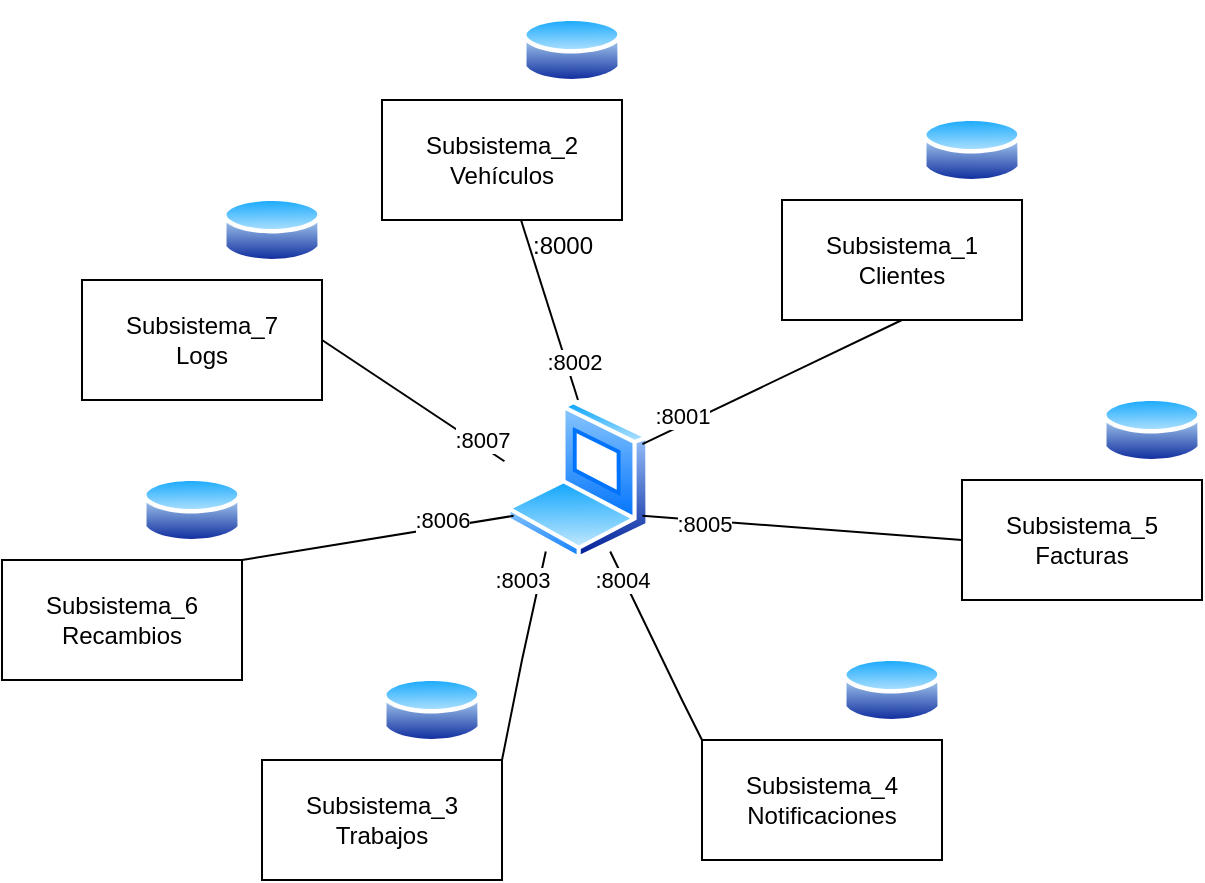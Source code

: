 <mxfile version="21.3.2" type="device">
  <diagram name="Página-1" id="7WiEaqqgsxEvsUy3xASZ">
    <mxGraphModel dx="1050" dy="549" grid="1" gridSize="10" guides="1" tooltips="1" connect="1" arrows="1" fold="1" page="1" pageScale="1" pageWidth="827" pageHeight="1169" math="0" shadow="0">
      <root>
        <mxCell id="0" />
        <mxCell id="1" parent="0" />
        <mxCell id="1OvbucusAU_AAqIyTiCt-16" value="" style="group" vertex="1" connectable="0" parent="1">
          <mxGeometry x="130" y="130" width="120" height="110" as="geometry" />
        </mxCell>
        <mxCell id="1OvbucusAU_AAqIyTiCt-8" value="Subsistema_7&lt;br&gt;Logs" style="rounded=0;whiteSpace=wrap;html=1;" vertex="1" parent="1OvbucusAU_AAqIyTiCt-16">
          <mxGeometry y="50" width="120" height="60" as="geometry" />
        </mxCell>
        <mxCell id="1OvbucusAU_AAqIyTiCt-9" value="" style="shape=image;html=1;verticalAlign=top;verticalLabelPosition=bottom;labelBackgroundColor=#ffffff;imageAspect=0;aspect=fixed;image=https://cdn1.iconfinder.com/data/icons/unicons-line-vol-3/24/docker-128.png" vertex="1" parent="1OvbucusAU_AAqIyTiCt-16">
          <mxGeometry width="50" height="50" as="geometry" />
        </mxCell>
        <mxCell id="1OvbucusAU_AAqIyTiCt-33" value="" style="image;aspect=fixed;perimeter=ellipsePerimeter;html=1;align=center;shadow=0;dashed=0;spacingTop=3;image=img/lib/active_directory/database.svg;" vertex="1" parent="1OvbucusAU_AAqIyTiCt-16">
          <mxGeometry x="70" y="6.5" width="50" height="37" as="geometry" />
        </mxCell>
        <mxCell id="1OvbucusAU_AAqIyTiCt-17" value="" style="group" vertex="1" connectable="0" parent="1">
          <mxGeometry x="90" y="270" width="120" height="110" as="geometry" />
        </mxCell>
        <mxCell id="1OvbucusAU_AAqIyTiCt-7" value="Subsistema_6&lt;br&gt;Recambios" style="rounded=0;whiteSpace=wrap;html=1;" vertex="1" parent="1OvbucusAU_AAqIyTiCt-17">
          <mxGeometry y="50" width="120" height="60" as="geometry" />
        </mxCell>
        <mxCell id="1OvbucusAU_AAqIyTiCt-10" value="" style="shape=image;html=1;verticalAlign=top;verticalLabelPosition=bottom;labelBackgroundColor=#ffffff;imageAspect=0;aspect=fixed;image=https://cdn1.iconfinder.com/data/icons/unicons-line-vol-3/24/docker-128.png" vertex="1" parent="1OvbucusAU_AAqIyTiCt-17">
          <mxGeometry width="50" height="50" as="geometry" />
        </mxCell>
        <mxCell id="1OvbucusAU_AAqIyTiCt-32" value="" style="image;aspect=fixed;perimeter=ellipsePerimeter;html=1;align=center;shadow=0;dashed=0;spacingTop=3;image=img/lib/active_directory/database.svg;" vertex="1" parent="1OvbucusAU_AAqIyTiCt-17">
          <mxGeometry x="70" y="6.5" width="50" height="37" as="geometry" />
        </mxCell>
        <mxCell id="1OvbucusAU_AAqIyTiCt-18" value="" style="group" vertex="1" connectable="0" parent="1">
          <mxGeometry x="220" y="370" width="120" height="110" as="geometry" />
        </mxCell>
        <mxCell id="1OvbucusAU_AAqIyTiCt-4" value="Subsistema_3&lt;br&gt;Trabajos" style="rounded=0;whiteSpace=wrap;html=1;" vertex="1" parent="1OvbucusAU_AAqIyTiCt-18">
          <mxGeometry y="50" width="120" height="60" as="geometry" />
        </mxCell>
        <mxCell id="1OvbucusAU_AAqIyTiCt-12" value="" style="shape=image;html=1;verticalAlign=top;verticalLabelPosition=bottom;labelBackgroundColor=#ffffff;imageAspect=0;aspect=fixed;image=https://cdn1.iconfinder.com/data/icons/unicons-line-vol-3/24/docker-128.png" vertex="1" parent="1OvbucusAU_AAqIyTiCt-18">
          <mxGeometry width="50" height="50" as="geometry" />
        </mxCell>
        <mxCell id="1OvbucusAU_AAqIyTiCt-30" value="" style="image;aspect=fixed;perimeter=ellipsePerimeter;html=1;align=center;shadow=0;dashed=0;spacingTop=3;image=img/lib/active_directory/database.svg;" vertex="1" parent="1OvbucusAU_AAqIyTiCt-18">
          <mxGeometry x="60" y="6.5" width="50" height="37" as="geometry" />
        </mxCell>
        <mxCell id="1OvbucusAU_AAqIyTiCt-19" value="" style="group" vertex="1" connectable="0" parent="1">
          <mxGeometry x="440" y="360" width="120" height="110" as="geometry" />
        </mxCell>
        <mxCell id="1OvbucusAU_AAqIyTiCt-5" value="Subsistema_4&lt;br&gt;Notificaciones" style="rounded=0;whiteSpace=wrap;html=1;" vertex="1" parent="1OvbucusAU_AAqIyTiCt-19">
          <mxGeometry y="50" width="120" height="60" as="geometry" />
        </mxCell>
        <mxCell id="1OvbucusAU_AAqIyTiCt-11" value="" style="shape=image;html=1;verticalAlign=top;verticalLabelPosition=bottom;labelBackgroundColor=#ffffff;imageAspect=0;aspect=fixed;image=https://cdn1.iconfinder.com/data/icons/unicons-line-vol-3/24/docker-128.png" vertex="1" parent="1OvbucusAU_AAqIyTiCt-19">
          <mxGeometry width="50" height="50" as="geometry" />
        </mxCell>
        <mxCell id="1OvbucusAU_AAqIyTiCt-31" value="" style="image;aspect=fixed;perimeter=ellipsePerimeter;html=1;align=center;shadow=0;dashed=0;spacingTop=3;image=img/lib/active_directory/database.svg;" vertex="1" parent="1OvbucusAU_AAqIyTiCt-19">
          <mxGeometry x="70" y="6.5" width="50" height="37" as="geometry" />
        </mxCell>
        <mxCell id="1OvbucusAU_AAqIyTiCt-20" value="" style="group" vertex="1" connectable="0" parent="1">
          <mxGeometry x="570" y="230" width="120" height="110" as="geometry" />
        </mxCell>
        <mxCell id="1OvbucusAU_AAqIyTiCt-6" value="Subsistema_5&lt;br&gt;Facturas" style="rounded=0;whiteSpace=wrap;html=1;" vertex="1" parent="1OvbucusAU_AAqIyTiCt-20">
          <mxGeometry y="50" width="120" height="60" as="geometry" />
        </mxCell>
        <mxCell id="1OvbucusAU_AAqIyTiCt-13" value="" style="shape=image;html=1;verticalAlign=top;verticalLabelPosition=bottom;labelBackgroundColor=#ffffff;imageAspect=0;aspect=fixed;image=https://cdn1.iconfinder.com/data/icons/unicons-line-vol-3/24/docker-128.png" vertex="1" parent="1OvbucusAU_AAqIyTiCt-20">
          <mxGeometry width="50" height="50" as="geometry" />
        </mxCell>
        <mxCell id="1OvbucusAU_AAqIyTiCt-28" value="" style="image;aspect=fixed;perimeter=ellipsePerimeter;html=1;align=center;shadow=0;dashed=0;spacingTop=3;image=img/lib/active_directory/database.svg;" vertex="1" parent="1OvbucusAU_AAqIyTiCt-20">
          <mxGeometry x="70" y="6.5" width="50" height="37" as="geometry" />
        </mxCell>
        <mxCell id="1OvbucusAU_AAqIyTiCt-21" value="" style="group" vertex="1" connectable="0" parent="1">
          <mxGeometry x="480" y="90" width="120" height="110" as="geometry" />
        </mxCell>
        <mxCell id="1OvbucusAU_AAqIyTiCt-3" value="Subsistema_1&lt;br&gt;Clientes" style="rounded=0;whiteSpace=wrap;html=1;" vertex="1" parent="1OvbucusAU_AAqIyTiCt-21">
          <mxGeometry y="50" width="120" height="60" as="geometry" />
        </mxCell>
        <mxCell id="1OvbucusAU_AAqIyTiCt-15" value="" style="shape=image;html=1;verticalAlign=top;verticalLabelPosition=bottom;labelBackgroundColor=#ffffff;imageAspect=0;aspect=fixed;image=https://cdn1.iconfinder.com/data/icons/unicons-line-vol-3/24/docker-128.png" vertex="1" parent="1OvbucusAU_AAqIyTiCt-21">
          <mxGeometry width="50" height="50" as="geometry" />
        </mxCell>
        <mxCell id="1OvbucusAU_AAqIyTiCt-29" value="" style="image;aspect=fixed;perimeter=ellipsePerimeter;html=1;align=center;shadow=0;dashed=0;spacingTop=3;image=img/lib/active_directory/database.svg;" vertex="1" parent="1OvbucusAU_AAqIyTiCt-21">
          <mxGeometry x="70" y="6.5" width="50" height="37" as="geometry" />
        </mxCell>
        <mxCell id="1OvbucusAU_AAqIyTiCt-22" value="" style="group" vertex="1" connectable="0" parent="1">
          <mxGeometry x="280" y="40" width="120" height="110" as="geometry" />
        </mxCell>
        <mxCell id="1OvbucusAU_AAqIyTiCt-1" value="Subsistema_2&lt;br&gt;Vehículos" style="rounded=0;whiteSpace=wrap;html=1;" vertex="1" parent="1OvbucusAU_AAqIyTiCt-22">
          <mxGeometry y="50" width="120" height="60" as="geometry" />
        </mxCell>
        <mxCell id="1OvbucusAU_AAqIyTiCt-14" value="" style="shape=image;html=1;verticalAlign=top;verticalLabelPosition=bottom;labelBackgroundColor=#ffffff;imageAspect=0;aspect=fixed;image=https://cdn1.iconfinder.com/data/icons/unicons-line-vol-3/24/docker-128.png" vertex="1" parent="1OvbucusAU_AAqIyTiCt-22">
          <mxGeometry width="50" height="50" as="geometry" />
        </mxCell>
        <mxCell id="1OvbucusAU_AAqIyTiCt-34" value="" style="image;aspect=fixed;perimeter=ellipsePerimeter;html=1;align=center;shadow=0;dashed=0;spacingTop=3;image=img/lib/active_directory/database.svg;" vertex="1" parent="1OvbucusAU_AAqIyTiCt-22">
          <mxGeometry x="70" y="6.5" width="50" height="37" as="geometry" />
        </mxCell>
        <mxCell id="1OvbucusAU_AAqIyTiCt-23" value="" style="image;aspect=fixed;perimeter=ellipsePerimeter;html=1;align=center;shadow=0;dashed=0;spacingTop=3;image=img/lib/active_directory/laptop_client.svg;" vertex="1" parent="1">
          <mxGeometry x="342" y="240" width="72" height="80" as="geometry" />
        </mxCell>
        <mxCell id="1OvbucusAU_AAqIyTiCt-35" style="rounded=0;orthogonalLoop=1;jettySize=auto;html=1;entryX=0.5;entryY=0;entryDx=0;entryDy=0;endArrow=none;endFill=0;" edge="1" parent="1" source="1OvbucusAU_AAqIyTiCt-1" target="1OvbucusAU_AAqIyTiCt-23">
          <mxGeometry relative="1" as="geometry" />
        </mxCell>
        <mxCell id="1OvbucusAU_AAqIyTiCt-57" value=":8002" style="edgeLabel;html=1;align=center;verticalAlign=middle;resizable=0;points=[];" vertex="1" connectable="0" parent="1OvbucusAU_AAqIyTiCt-35">
          <mxGeometry x="0.256" y="-2" relative="1" as="geometry">
            <mxPoint x="10" y="13" as="offset" />
          </mxGeometry>
        </mxCell>
        <mxCell id="1OvbucusAU_AAqIyTiCt-36" style="rounded=0;orthogonalLoop=1;jettySize=auto;html=1;exitX=0.5;exitY=1;exitDx=0;exitDy=0;entryX=1;entryY=0.25;entryDx=0;entryDy=0;endArrow=none;endFill=0;" edge="1" parent="1" source="1OvbucusAU_AAqIyTiCt-3" target="1OvbucusAU_AAqIyTiCt-23">
          <mxGeometry relative="1" as="geometry" />
        </mxCell>
        <mxCell id="1OvbucusAU_AAqIyTiCt-50" value=":8001" style="edgeLabel;html=1;align=center;verticalAlign=middle;resizable=0;points=[];" vertex="1" connectable="0" parent="1OvbucusAU_AAqIyTiCt-36">
          <mxGeometry x="0.31" y="-1" relative="1" as="geometry">
            <mxPoint x="-25" y="8" as="offset" />
          </mxGeometry>
        </mxCell>
        <mxCell id="1OvbucusAU_AAqIyTiCt-37" style="rounded=0;orthogonalLoop=1;jettySize=auto;html=1;exitX=0;exitY=0.5;exitDx=0;exitDy=0;entryX=1;entryY=0.75;entryDx=0;entryDy=0;endArrow=none;endFill=0;" edge="1" parent="1" source="1OvbucusAU_AAqIyTiCt-6" target="1OvbucusAU_AAqIyTiCt-23">
          <mxGeometry relative="1" as="geometry" />
        </mxCell>
        <mxCell id="1OvbucusAU_AAqIyTiCt-51" value=":8005" style="edgeLabel;html=1;align=center;verticalAlign=middle;resizable=0;points=[];" vertex="1" connectable="0" parent="1OvbucusAU_AAqIyTiCt-37">
          <mxGeometry x="0.155" y="-1" relative="1" as="geometry">
            <mxPoint x="-37" as="offset" />
          </mxGeometry>
        </mxCell>
        <mxCell id="1OvbucusAU_AAqIyTiCt-38" style="rounded=0;orthogonalLoop=1;jettySize=auto;html=1;exitX=0;exitY=0;exitDx=0;exitDy=0;entryX=0.75;entryY=1;entryDx=0;entryDy=0;endArrow=none;endFill=0;" edge="1" parent="1" source="1OvbucusAU_AAqIyTiCt-5" target="1OvbucusAU_AAqIyTiCt-23">
          <mxGeometry relative="1" as="geometry">
            <Array as="points">
              <mxPoint x="430" y="390" />
            </Array>
          </mxGeometry>
        </mxCell>
        <mxCell id="1OvbucusAU_AAqIyTiCt-52" value=":8004" style="edgeLabel;html=1;align=center;verticalAlign=middle;resizable=0;points=[];" vertex="1" connectable="0" parent="1OvbucusAU_AAqIyTiCt-38">
          <mxGeometry x="0.0" relative="1" as="geometry">
            <mxPoint x="-17" y="-33" as="offset" />
          </mxGeometry>
        </mxCell>
        <mxCell id="1OvbucusAU_AAqIyTiCt-39" style="rounded=0;orthogonalLoop=1;jettySize=auto;html=1;exitX=1;exitY=0;exitDx=0;exitDy=0;entryX=0.25;entryY=1;entryDx=0;entryDy=0;endArrow=none;endFill=0;" edge="1" parent="1" source="1OvbucusAU_AAqIyTiCt-4" target="1OvbucusAU_AAqIyTiCt-23">
          <mxGeometry relative="1" as="geometry">
            <Array as="points">
              <mxPoint x="350" y="370" />
            </Array>
          </mxGeometry>
        </mxCell>
        <mxCell id="1OvbucusAU_AAqIyTiCt-54" value=":8003" style="edgeLabel;html=1;align=center;verticalAlign=middle;resizable=0;points=[];" vertex="1" connectable="0" parent="1OvbucusAU_AAqIyTiCt-39">
          <mxGeometry x="-0.327" y="-1" relative="1" as="geometry">
            <mxPoint x="2" y="-55" as="offset" />
          </mxGeometry>
        </mxCell>
        <mxCell id="1OvbucusAU_AAqIyTiCt-40" style="rounded=0;orthogonalLoop=1;jettySize=auto;html=1;exitX=1;exitY=0;exitDx=0;exitDy=0;entryX=0;entryY=0.75;entryDx=0;entryDy=0;endArrow=none;endFill=0;" edge="1" parent="1" source="1OvbucusAU_AAqIyTiCt-7" target="1OvbucusAU_AAqIyTiCt-23">
          <mxGeometry relative="1" as="geometry" />
        </mxCell>
        <mxCell id="1OvbucusAU_AAqIyTiCt-55" value=":8006" style="edgeLabel;html=1;align=center;verticalAlign=middle;resizable=0;points=[];" vertex="1" connectable="0" parent="1OvbucusAU_AAqIyTiCt-40">
          <mxGeometry x="-0.188" y="2" relative="1" as="geometry">
            <mxPoint x="45" y="-9" as="offset" />
          </mxGeometry>
        </mxCell>
        <mxCell id="1OvbucusAU_AAqIyTiCt-41" style="rounded=0;orthogonalLoop=1;jettySize=auto;html=1;exitX=1;exitY=0.5;exitDx=0;exitDy=0;entryX=-0.011;entryY=0.383;entryDx=0;entryDy=0;entryPerimeter=0;endArrow=none;endFill=0;" edge="1" parent="1" source="1OvbucusAU_AAqIyTiCt-8" target="1OvbucusAU_AAqIyTiCt-23">
          <mxGeometry relative="1" as="geometry" />
        </mxCell>
        <mxCell id="1OvbucusAU_AAqIyTiCt-56" value=":8007" style="edgeLabel;html=1;align=center;verticalAlign=middle;resizable=0;points=[];" vertex="1" connectable="0" parent="1OvbucusAU_AAqIyTiCt-41">
          <mxGeometry x="-0.269" y="-1" relative="1" as="geometry">
            <mxPoint x="47" y="27" as="offset" />
          </mxGeometry>
        </mxCell>
        <mxCell id="1OvbucusAU_AAqIyTiCt-59" value=":8000" style="text;html=1;align=center;verticalAlign=middle;resizable=0;points=[];autosize=1;strokeColor=none;fillColor=none;" vertex="1" parent="1">
          <mxGeometry x="345" y="148" width="50" height="30" as="geometry" />
        </mxCell>
      </root>
    </mxGraphModel>
  </diagram>
</mxfile>
